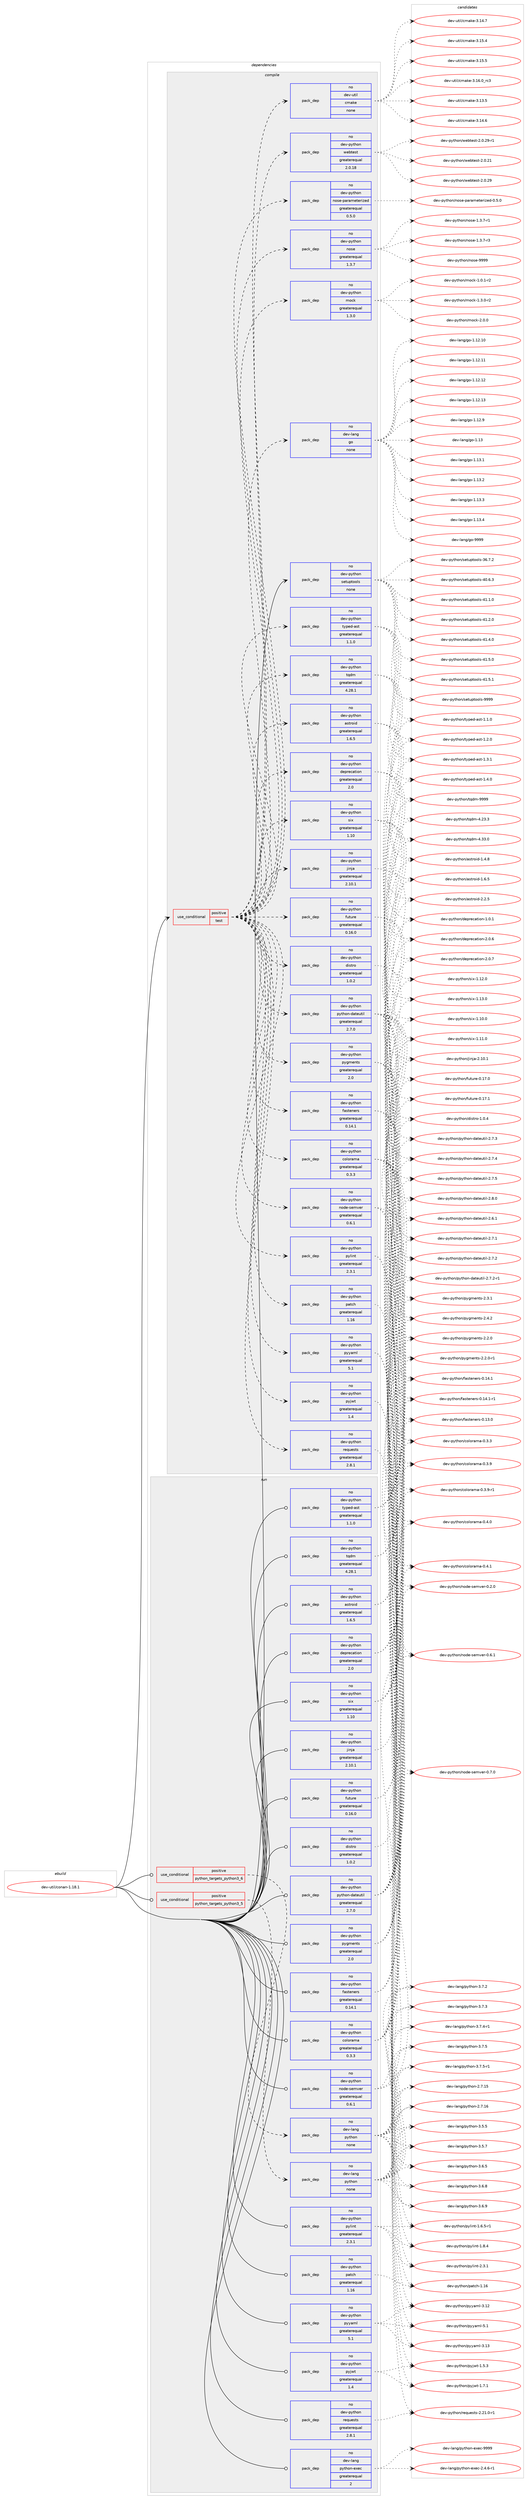 digraph prolog {

# *************
# Graph options
# *************

newrank=true;
concentrate=true;
compound=true;
graph [rankdir=LR,fontname=Helvetica,fontsize=10,ranksep=1.5];#, ranksep=2.5, nodesep=0.2];
edge  [arrowhead=vee];
node  [fontname=Helvetica,fontsize=10];

# **********
# The ebuild
# **********

subgraph cluster_leftcol {
color=gray;
label=<<i>ebuild</i>>;
id [label="dev-util/conan-1.18.1", color=red, width=4, href="../dev-util/conan-1.18.1.svg"];
}

# ****************
# The dependencies
# ****************

subgraph cluster_midcol {
color=gray;
label=<<i>dependencies</i>>;
subgraph cluster_compile {
fillcolor="#eeeeee";
style=filled;
label=<<i>compile</i>>;
subgraph cond182140 {
dependency727092 [label=<<TABLE BORDER="0" CELLBORDER="1" CELLSPACING="0" CELLPADDING="4"><TR><TD ROWSPAN="3" CELLPADDING="10">use_conditional</TD></TR><TR><TD>positive</TD></TR><TR><TD>test</TD></TR></TABLE>>, shape=none, color=red];
subgraph pack532831 {
dependency727093 [label=<<TABLE BORDER="0" CELLBORDER="1" CELLSPACING="0" CELLPADDING="4" WIDTH="220"><TR><TD ROWSPAN="6" CELLPADDING="30">pack_dep</TD></TR><TR><TD WIDTH="110">no</TD></TR><TR><TD>dev-python</TD></TR><TR><TD>pyjwt</TD></TR><TR><TD>greaterequal</TD></TR><TR><TD>1.4</TD></TR></TABLE>>, shape=none, color=blue];
}
dependency727092:e -> dependency727093:w [weight=20,style="dashed",arrowhead="vee"];
subgraph pack532832 {
dependency727094 [label=<<TABLE BORDER="0" CELLBORDER="1" CELLSPACING="0" CELLPADDING="4" WIDTH="220"><TR><TD ROWSPAN="6" CELLPADDING="30">pack_dep</TD></TR><TR><TD WIDTH="110">no</TD></TR><TR><TD>dev-python</TD></TR><TR><TD>requests</TD></TR><TR><TD>greaterequal</TD></TR><TR><TD>2.8.1</TD></TR></TABLE>>, shape=none, color=blue];
}
dependency727092:e -> dependency727094:w [weight=20,style="dashed",arrowhead="vee"];
subgraph pack532833 {
dependency727095 [label=<<TABLE BORDER="0" CELLBORDER="1" CELLSPACING="0" CELLPADDING="4" WIDTH="220"><TR><TD ROWSPAN="6" CELLPADDING="30">pack_dep</TD></TR><TR><TD WIDTH="110">no</TD></TR><TR><TD>dev-python</TD></TR><TR><TD>colorama</TD></TR><TR><TD>greaterequal</TD></TR><TR><TD>0.3.3</TD></TR></TABLE>>, shape=none, color=blue];
}
dependency727092:e -> dependency727095:w [weight=20,style="dashed",arrowhead="vee"];
subgraph pack532834 {
dependency727096 [label=<<TABLE BORDER="0" CELLBORDER="1" CELLSPACING="0" CELLPADDING="4" WIDTH="220"><TR><TD ROWSPAN="6" CELLPADDING="30">pack_dep</TD></TR><TR><TD WIDTH="110">no</TD></TR><TR><TD>dev-python</TD></TR><TR><TD>pyyaml</TD></TR><TR><TD>greaterequal</TD></TR><TR><TD>5.1</TD></TR></TABLE>>, shape=none, color=blue];
}
dependency727092:e -> dependency727096:w [weight=20,style="dashed",arrowhead="vee"];
subgraph pack532835 {
dependency727097 [label=<<TABLE BORDER="0" CELLBORDER="1" CELLSPACING="0" CELLPADDING="4" WIDTH="220"><TR><TD ROWSPAN="6" CELLPADDING="30">pack_dep</TD></TR><TR><TD WIDTH="110">no</TD></TR><TR><TD>dev-python</TD></TR><TR><TD>patch</TD></TR><TR><TD>greaterequal</TD></TR><TR><TD>1.16</TD></TR></TABLE>>, shape=none, color=blue];
}
dependency727092:e -> dependency727097:w [weight=20,style="dashed",arrowhead="vee"];
subgraph pack532836 {
dependency727098 [label=<<TABLE BORDER="0" CELLBORDER="1" CELLSPACING="0" CELLPADDING="4" WIDTH="220"><TR><TD ROWSPAN="6" CELLPADDING="30">pack_dep</TD></TR><TR><TD WIDTH="110">no</TD></TR><TR><TD>dev-python</TD></TR><TR><TD>fasteners</TD></TR><TR><TD>greaterequal</TD></TR><TR><TD>0.14.1</TD></TR></TABLE>>, shape=none, color=blue];
}
dependency727092:e -> dependency727098:w [weight=20,style="dashed",arrowhead="vee"];
subgraph pack532837 {
dependency727099 [label=<<TABLE BORDER="0" CELLBORDER="1" CELLSPACING="0" CELLPADDING="4" WIDTH="220"><TR><TD ROWSPAN="6" CELLPADDING="30">pack_dep</TD></TR><TR><TD WIDTH="110">no</TD></TR><TR><TD>dev-python</TD></TR><TR><TD>six</TD></TR><TR><TD>greaterequal</TD></TR><TR><TD>1.10</TD></TR></TABLE>>, shape=none, color=blue];
}
dependency727092:e -> dependency727099:w [weight=20,style="dashed",arrowhead="vee"];
subgraph pack532838 {
dependency727100 [label=<<TABLE BORDER="0" CELLBORDER="1" CELLSPACING="0" CELLPADDING="4" WIDTH="220"><TR><TD ROWSPAN="6" CELLPADDING="30">pack_dep</TD></TR><TR><TD WIDTH="110">no</TD></TR><TR><TD>dev-python</TD></TR><TR><TD>node-semver</TD></TR><TR><TD>greaterequal</TD></TR><TR><TD>0.6.1</TD></TR></TABLE>>, shape=none, color=blue];
}
dependency727092:e -> dependency727100:w [weight=20,style="dashed",arrowhead="vee"];
subgraph pack532839 {
dependency727101 [label=<<TABLE BORDER="0" CELLBORDER="1" CELLSPACING="0" CELLPADDING="4" WIDTH="220"><TR><TD ROWSPAN="6" CELLPADDING="30">pack_dep</TD></TR><TR><TD WIDTH="110">no</TD></TR><TR><TD>dev-python</TD></TR><TR><TD>distro</TD></TR><TR><TD>greaterequal</TD></TR><TR><TD>1.0.2</TD></TR></TABLE>>, shape=none, color=blue];
}
dependency727092:e -> dependency727101:w [weight=20,style="dashed",arrowhead="vee"];
subgraph pack532840 {
dependency727102 [label=<<TABLE BORDER="0" CELLBORDER="1" CELLSPACING="0" CELLPADDING="4" WIDTH="220"><TR><TD ROWSPAN="6" CELLPADDING="30">pack_dep</TD></TR><TR><TD WIDTH="110">no</TD></TR><TR><TD>dev-python</TD></TR><TR><TD>pylint</TD></TR><TR><TD>greaterequal</TD></TR><TR><TD>2.3.1</TD></TR></TABLE>>, shape=none, color=blue];
}
dependency727092:e -> dependency727102:w [weight=20,style="dashed",arrowhead="vee"];
subgraph pack532841 {
dependency727103 [label=<<TABLE BORDER="0" CELLBORDER="1" CELLSPACING="0" CELLPADDING="4" WIDTH="220"><TR><TD ROWSPAN="6" CELLPADDING="30">pack_dep</TD></TR><TR><TD WIDTH="110">no</TD></TR><TR><TD>dev-python</TD></TR><TR><TD>future</TD></TR><TR><TD>greaterequal</TD></TR><TR><TD>0.16.0</TD></TR></TABLE>>, shape=none, color=blue];
}
dependency727092:e -> dependency727103:w [weight=20,style="dashed",arrowhead="vee"];
subgraph pack532842 {
dependency727104 [label=<<TABLE BORDER="0" CELLBORDER="1" CELLSPACING="0" CELLPADDING="4" WIDTH="220"><TR><TD ROWSPAN="6" CELLPADDING="30">pack_dep</TD></TR><TR><TD WIDTH="110">no</TD></TR><TR><TD>dev-python</TD></TR><TR><TD>pygments</TD></TR><TR><TD>greaterequal</TD></TR><TR><TD>2.0</TD></TR></TABLE>>, shape=none, color=blue];
}
dependency727092:e -> dependency727104:w [weight=20,style="dashed",arrowhead="vee"];
subgraph pack532843 {
dependency727105 [label=<<TABLE BORDER="0" CELLBORDER="1" CELLSPACING="0" CELLPADDING="4" WIDTH="220"><TR><TD ROWSPAN="6" CELLPADDING="30">pack_dep</TD></TR><TR><TD WIDTH="110">no</TD></TR><TR><TD>dev-python</TD></TR><TR><TD>astroid</TD></TR><TR><TD>greaterequal</TD></TR><TR><TD>1.6.5</TD></TR></TABLE>>, shape=none, color=blue];
}
dependency727092:e -> dependency727105:w [weight=20,style="dashed",arrowhead="vee"];
subgraph pack532844 {
dependency727106 [label=<<TABLE BORDER="0" CELLBORDER="1" CELLSPACING="0" CELLPADDING="4" WIDTH="220"><TR><TD ROWSPAN="6" CELLPADDING="30">pack_dep</TD></TR><TR><TD WIDTH="110">no</TD></TR><TR><TD>dev-python</TD></TR><TR><TD>deprecation</TD></TR><TR><TD>greaterequal</TD></TR><TR><TD>2.0</TD></TR></TABLE>>, shape=none, color=blue];
}
dependency727092:e -> dependency727106:w [weight=20,style="dashed",arrowhead="vee"];
subgraph pack532845 {
dependency727107 [label=<<TABLE BORDER="0" CELLBORDER="1" CELLSPACING="0" CELLPADDING="4" WIDTH="220"><TR><TD ROWSPAN="6" CELLPADDING="30">pack_dep</TD></TR><TR><TD WIDTH="110">no</TD></TR><TR><TD>dev-python</TD></TR><TR><TD>tqdm</TD></TR><TR><TD>greaterequal</TD></TR><TR><TD>4.28.1</TD></TR></TABLE>>, shape=none, color=blue];
}
dependency727092:e -> dependency727107:w [weight=20,style="dashed",arrowhead="vee"];
subgraph pack532846 {
dependency727108 [label=<<TABLE BORDER="0" CELLBORDER="1" CELLSPACING="0" CELLPADDING="4" WIDTH="220"><TR><TD ROWSPAN="6" CELLPADDING="30">pack_dep</TD></TR><TR><TD WIDTH="110">no</TD></TR><TR><TD>dev-python</TD></TR><TR><TD>jinja</TD></TR><TR><TD>greaterequal</TD></TR><TR><TD>2.10.1</TD></TR></TABLE>>, shape=none, color=blue];
}
dependency727092:e -> dependency727108:w [weight=20,style="dashed",arrowhead="vee"];
subgraph pack532847 {
dependency727109 [label=<<TABLE BORDER="0" CELLBORDER="1" CELLSPACING="0" CELLPADDING="4" WIDTH="220"><TR><TD ROWSPAN="6" CELLPADDING="30">pack_dep</TD></TR><TR><TD WIDTH="110">no</TD></TR><TR><TD>dev-python</TD></TR><TR><TD>python-dateutil</TD></TR><TR><TD>greaterequal</TD></TR><TR><TD>2.7.0</TD></TR></TABLE>>, shape=none, color=blue];
}
dependency727092:e -> dependency727109:w [weight=20,style="dashed",arrowhead="vee"];
subgraph pack532848 {
dependency727110 [label=<<TABLE BORDER="0" CELLBORDER="1" CELLSPACING="0" CELLPADDING="4" WIDTH="220"><TR><TD ROWSPAN="6" CELLPADDING="30">pack_dep</TD></TR><TR><TD WIDTH="110">no</TD></TR><TR><TD>dev-python</TD></TR><TR><TD>typed-ast</TD></TR><TR><TD>greaterequal</TD></TR><TR><TD>1.1.0</TD></TR></TABLE>>, shape=none, color=blue];
}
dependency727092:e -> dependency727110:w [weight=20,style="dashed",arrowhead="vee"];
subgraph pack532849 {
dependency727111 [label=<<TABLE BORDER="0" CELLBORDER="1" CELLSPACING="0" CELLPADDING="4" WIDTH="220"><TR><TD ROWSPAN="6" CELLPADDING="30">pack_dep</TD></TR><TR><TD WIDTH="110">no</TD></TR><TR><TD>dev-lang</TD></TR><TR><TD>go</TD></TR><TR><TD>none</TD></TR><TR><TD></TD></TR></TABLE>>, shape=none, color=blue];
}
dependency727092:e -> dependency727111:w [weight=20,style="dashed",arrowhead="vee"];
subgraph pack532850 {
dependency727112 [label=<<TABLE BORDER="0" CELLBORDER="1" CELLSPACING="0" CELLPADDING="4" WIDTH="220"><TR><TD ROWSPAN="6" CELLPADDING="30">pack_dep</TD></TR><TR><TD WIDTH="110">no</TD></TR><TR><TD>dev-python</TD></TR><TR><TD>mock</TD></TR><TR><TD>greaterequal</TD></TR><TR><TD>1.3.0</TD></TR></TABLE>>, shape=none, color=blue];
}
dependency727092:e -> dependency727112:w [weight=20,style="dashed",arrowhead="vee"];
subgraph pack532851 {
dependency727113 [label=<<TABLE BORDER="0" CELLBORDER="1" CELLSPACING="0" CELLPADDING="4" WIDTH="220"><TR><TD ROWSPAN="6" CELLPADDING="30">pack_dep</TD></TR><TR><TD WIDTH="110">no</TD></TR><TR><TD>dev-python</TD></TR><TR><TD>nose</TD></TR><TR><TD>greaterequal</TD></TR><TR><TD>1.3.7</TD></TR></TABLE>>, shape=none, color=blue];
}
dependency727092:e -> dependency727113:w [weight=20,style="dashed",arrowhead="vee"];
subgraph pack532852 {
dependency727114 [label=<<TABLE BORDER="0" CELLBORDER="1" CELLSPACING="0" CELLPADDING="4" WIDTH="220"><TR><TD ROWSPAN="6" CELLPADDING="30">pack_dep</TD></TR><TR><TD WIDTH="110">no</TD></TR><TR><TD>dev-python</TD></TR><TR><TD>nose-parameterized</TD></TR><TR><TD>greaterequal</TD></TR><TR><TD>0.5.0</TD></TR></TABLE>>, shape=none, color=blue];
}
dependency727092:e -> dependency727114:w [weight=20,style="dashed",arrowhead="vee"];
subgraph pack532853 {
dependency727115 [label=<<TABLE BORDER="0" CELLBORDER="1" CELLSPACING="0" CELLPADDING="4" WIDTH="220"><TR><TD ROWSPAN="6" CELLPADDING="30">pack_dep</TD></TR><TR><TD WIDTH="110">no</TD></TR><TR><TD>dev-python</TD></TR><TR><TD>webtest</TD></TR><TR><TD>greaterequal</TD></TR><TR><TD>2.0.18</TD></TR></TABLE>>, shape=none, color=blue];
}
dependency727092:e -> dependency727115:w [weight=20,style="dashed",arrowhead="vee"];
subgraph pack532854 {
dependency727116 [label=<<TABLE BORDER="0" CELLBORDER="1" CELLSPACING="0" CELLPADDING="4" WIDTH="220"><TR><TD ROWSPAN="6" CELLPADDING="30">pack_dep</TD></TR><TR><TD WIDTH="110">no</TD></TR><TR><TD>dev-util</TD></TR><TR><TD>cmake</TD></TR><TR><TD>none</TD></TR><TR><TD></TD></TR></TABLE>>, shape=none, color=blue];
}
dependency727092:e -> dependency727116:w [weight=20,style="dashed",arrowhead="vee"];
}
id:e -> dependency727092:w [weight=20,style="solid",arrowhead="vee"];
subgraph pack532855 {
dependency727117 [label=<<TABLE BORDER="0" CELLBORDER="1" CELLSPACING="0" CELLPADDING="4" WIDTH="220"><TR><TD ROWSPAN="6" CELLPADDING="30">pack_dep</TD></TR><TR><TD WIDTH="110">no</TD></TR><TR><TD>dev-python</TD></TR><TR><TD>setuptools</TD></TR><TR><TD>none</TD></TR><TR><TD></TD></TR></TABLE>>, shape=none, color=blue];
}
id:e -> dependency727117:w [weight=20,style="solid",arrowhead="vee"];
}
subgraph cluster_compileandrun {
fillcolor="#eeeeee";
style=filled;
label=<<i>compile and run</i>>;
}
subgraph cluster_run {
fillcolor="#eeeeee";
style=filled;
label=<<i>run</i>>;
subgraph cond182141 {
dependency727118 [label=<<TABLE BORDER="0" CELLBORDER="1" CELLSPACING="0" CELLPADDING="4"><TR><TD ROWSPAN="3" CELLPADDING="10">use_conditional</TD></TR><TR><TD>positive</TD></TR><TR><TD>python_targets_python3_5</TD></TR></TABLE>>, shape=none, color=red];
subgraph pack532856 {
dependency727119 [label=<<TABLE BORDER="0" CELLBORDER="1" CELLSPACING="0" CELLPADDING="4" WIDTH="220"><TR><TD ROWSPAN="6" CELLPADDING="30">pack_dep</TD></TR><TR><TD WIDTH="110">no</TD></TR><TR><TD>dev-lang</TD></TR><TR><TD>python</TD></TR><TR><TD>none</TD></TR><TR><TD></TD></TR></TABLE>>, shape=none, color=blue];
}
dependency727118:e -> dependency727119:w [weight=20,style="dashed",arrowhead="vee"];
}
id:e -> dependency727118:w [weight=20,style="solid",arrowhead="odot"];
subgraph cond182142 {
dependency727120 [label=<<TABLE BORDER="0" CELLBORDER="1" CELLSPACING="0" CELLPADDING="4"><TR><TD ROWSPAN="3" CELLPADDING="10">use_conditional</TD></TR><TR><TD>positive</TD></TR><TR><TD>python_targets_python3_6</TD></TR></TABLE>>, shape=none, color=red];
subgraph pack532857 {
dependency727121 [label=<<TABLE BORDER="0" CELLBORDER="1" CELLSPACING="0" CELLPADDING="4" WIDTH="220"><TR><TD ROWSPAN="6" CELLPADDING="30">pack_dep</TD></TR><TR><TD WIDTH="110">no</TD></TR><TR><TD>dev-lang</TD></TR><TR><TD>python</TD></TR><TR><TD>none</TD></TR><TR><TD></TD></TR></TABLE>>, shape=none, color=blue];
}
dependency727120:e -> dependency727121:w [weight=20,style="dashed",arrowhead="vee"];
}
id:e -> dependency727120:w [weight=20,style="solid",arrowhead="odot"];
subgraph pack532858 {
dependency727122 [label=<<TABLE BORDER="0" CELLBORDER="1" CELLSPACING="0" CELLPADDING="4" WIDTH="220"><TR><TD ROWSPAN="6" CELLPADDING="30">pack_dep</TD></TR><TR><TD WIDTH="110">no</TD></TR><TR><TD>dev-lang</TD></TR><TR><TD>python-exec</TD></TR><TR><TD>greaterequal</TD></TR><TR><TD>2</TD></TR></TABLE>>, shape=none, color=blue];
}
id:e -> dependency727122:w [weight=20,style="solid",arrowhead="odot"];
subgraph pack532859 {
dependency727123 [label=<<TABLE BORDER="0" CELLBORDER="1" CELLSPACING="0" CELLPADDING="4" WIDTH="220"><TR><TD ROWSPAN="6" CELLPADDING="30">pack_dep</TD></TR><TR><TD WIDTH="110">no</TD></TR><TR><TD>dev-python</TD></TR><TR><TD>astroid</TD></TR><TR><TD>greaterequal</TD></TR><TR><TD>1.6.5</TD></TR></TABLE>>, shape=none, color=blue];
}
id:e -> dependency727123:w [weight=20,style="solid",arrowhead="odot"];
subgraph pack532860 {
dependency727124 [label=<<TABLE BORDER="0" CELLBORDER="1" CELLSPACING="0" CELLPADDING="4" WIDTH="220"><TR><TD ROWSPAN="6" CELLPADDING="30">pack_dep</TD></TR><TR><TD WIDTH="110">no</TD></TR><TR><TD>dev-python</TD></TR><TR><TD>colorama</TD></TR><TR><TD>greaterequal</TD></TR><TR><TD>0.3.3</TD></TR></TABLE>>, shape=none, color=blue];
}
id:e -> dependency727124:w [weight=20,style="solid",arrowhead="odot"];
subgraph pack532861 {
dependency727125 [label=<<TABLE BORDER="0" CELLBORDER="1" CELLSPACING="0" CELLPADDING="4" WIDTH="220"><TR><TD ROWSPAN="6" CELLPADDING="30">pack_dep</TD></TR><TR><TD WIDTH="110">no</TD></TR><TR><TD>dev-python</TD></TR><TR><TD>deprecation</TD></TR><TR><TD>greaterequal</TD></TR><TR><TD>2.0</TD></TR></TABLE>>, shape=none, color=blue];
}
id:e -> dependency727125:w [weight=20,style="solid",arrowhead="odot"];
subgraph pack532862 {
dependency727126 [label=<<TABLE BORDER="0" CELLBORDER="1" CELLSPACING="0" CELLPADDING="4" WIDTH="220"><TR><TD ROWSPAN="6" CELLPADDING="30">pack_dep</TD></TR><TR><TD WIDTH="110">no</TD></TR><TR><TD>dev-python</TD></TR><TR><TD>distro</TD></TR><TR><TD>greaterequal</TD></TR><TR><TD>1.0.2</TD></TR></TABLE>>, shape=none, color=blue];
}
id:e -> dependency727126:w [weight=20,style="solid",arrowhead="odot"];
subgraph pack532863 {
dependency727127 [label=<<TABLE BORDER="0" CELLBORDER="1" CELLSPACING="0" CELLPADDING="4" WIDTH="220"><TR><TD ROWSPAN="6" CELLPADDING="30">pack_dep</TD></TR><TR><TD WIDTH="110">no</TD></TR><TR><TD>dev-python</TD></TR><TR><TD>fasteners</TD></TR><TR><TD>greaterequal</TD></TR><TR><TD>0.14.1</TD></TR></TABLE>>, shape=none, color=blue];
}
id:e -> dependency727127:w [weight=20,style="solid",arrowhead="odot"];
subgraph pack532864 {
dependency727128 [label=<<TABLE BORDER="0" CELLBORDER="1" CELLSPACING="0" CELLPADDING="4" WIDTH="220"><TR><TD ROWSPAN="6" CELLPADDING="30">pack_dep</TD></TR><TR><TD WIDTH="110">no</TD></TR><TR><TD>dev-python</TD></TR><TR><TD>future</TD></TR><TR><TD>greaterequal</TD></TR><TR><TD>0.16.0</TD></TR></TABLE>>, shape=none, color=blue];
}
id:e -> dependency727128:w [weight=20,style="solid",arrowhead="odot"];
subgraph pack532865 {
dependency727129 [label=<<TABLE BORDER="0" CELLBORDER="1" CELLSPACING="0" CELLPADDING="4" WIDTH="220"><TR><TD ROWSPAN="6" CELLPADDING="30">pack_dep</TD></TR><TR><TD WIDTH="110">no</TD></TR><TR><TD>dev-python</TD></TR><TR><TD>jinja</TD></TR><TR><TD>greaterequal</TD></TR><TR><TD>2.10.1</TD></TR></TABLE>>, shape=none, color=blue];
}
id:e -> dependency727129:w [weight=20,style="solid",arrowhead="odot"];
subgraph pack532866 {
dependency727130 [label=<<TABLE BORDER="0" CELLBORDER="1" CELLSPACING="0" CELLPADDING="4" WIDTH="220"><TR><TD ROWSPAN="6" CELLPADDING="30">pack_dep</TD></TR><TR><TD WIDTH="110">no</TD></TR><TR><TD>dev-python</TD></TR><TR><TD>node-semver</TD></TR><TR><TD>greaterequal</TD></TR><TR><TD>0.6.1</TD></TR></TABLE>>, shape=none, color=blue];
}
id:e -> dependency727130:w [weight=20,style="solid",arrowhead="odot"];
subgraph pack532867 {
dependency727131 [label=<<TABLE BORDER="0" CELLBORDER="1" CELLSPACING="0" CELLPADDING="4" WIDTH="220"><TR><TD ROWSPAN="6" CELLPADDING="30">pack_dep</TD></TR><TR><TD WIDTH="110">no</TD></TR><TR><TD>dev-python</TD></TR><TR><TD>patch</TD></TR><TR><TD>greaterequal</TD></TR><TR><TD>1.16</TD></TR></TABLE>>, shape=none, color=blue];
}
id:e -> dependency727131:w [weight=20,style="solid",arrowhead="odot"];
subgraph pack532868 {
dependency727132 [label=<<TABLE BORDER="0" CELLBORDER="1" CELLSPACING="0" CELLPADDING="4" WIDTH="220"><TR><TD ROWSPAN="6" CELLPADDING="30">pack_dep</TD></TR><TR><TD WIDTH="110">no</TD></TR><TR><TD>dev-python</TD></TR><TR><TD>pygments</TD></TR><TR><TD>greaterequal</TD></TR><TR><TD>2.0</TD></TR></TABLE>>, shape=none, color=blue];
}
id:e -> dependency727132:w [weight=20,style="solid",arrowhead="odot"];
subgraph pack532869 {
dependency727133 [label=<<TABLE BORDER="0" CELLBORDER="1" CELLSPACING="0" CELLPADDING="4" WIDTH="220"><TR><TD ROWSPAN="6" CELLPADDING="30">pack_dep</TD></TR><TR><TD WIDTH="110">no</TD></TR><TR><TD>dev-python</TD></TR><TR><TD>pyjwt</TD></TR><TR><TD>greaterequal</TD></TR><TR><TD>1.4</TD></TR></TABLE>>, shape=none, color=blue];
}
id:e -> dependency727133:w [weight=20,style="solid",arrowhead="odot"];
subgraph pack532870 {
dependency727134 [label=<<TABLE BORDER="0" CELLBORDER="1" CELLSPACING="0" CELLPADDING="4" WIDTH="220"><TR><TD ROWSPAN="6" CELLPADDING="30">pack_dep</TD></TR><TR><TD WIDTH="110">no</TD></TR><TR><TD>dev-python</TD></TR><TR><TD>pylint</TD></TR><TR><TD>greaterequal</TD></TR><TR><TD>2.3.1</TD></TR></TABLE>>, shape=none, color=blue];
}
id:e -> dependency727134:w [weight=20,style="solid",arrowhead="odot"];
subgraph pack532871 {
dependency727135 [label=<<TABLE BORDER="0" CELLBORDER="1" CELLSPACING="0" CELLPADDING="4" WIDTH="220"><TR><TD ROWSPAN="6" CELLPADDING="30">pack_dep</TD></TR><TR><TD WIDTH="110">no</TD></TR><TR><TD>dev-python</TD></TR><TR><TD>python-dateutil</TD></TR><TR><TD>greaterequal</TD></TR><TR><TD>2.7.0</TD></TR></TABLE>>, shape=none, color=blue];
}
id:e -> dependency727135:w [weight=20,style="solid",arrowhead="odot"];
subgraph pack532872 {
dependency727136 [label=<<TABLE BORDER="0" CELLBORDER="1" CELLSPACING="0" CELLPADDING="4" WIDTH="220"><TR><TD ROWSPAN="6" CELLPADDING="30">pack_dep</TD></TR><TR><TD WIDTH="110">no</TD></TR><TR><TD>dev-python</TD></TR><TR><TD>pyyaml</TD></TR><TR><TD>greaterequal</TD></TR><TR><TD>5.1</TD></TR></TABLE>>, shape=none, color=blue];
}
id:e -> dependency727136:w [weight=20,style="solid",arrowhead="odot"];
subgraph pack532873 {
dependency727137 [label=<<TABLE BORDER="0" CELLBORDER="1" CELLSPACING="0" CELLPADDING="4" WIDTH="220"><TR><TD ROWSPAN="6" CELLPADDING="30">pack_dep</TD></TR><TR><TD WIDTH="110">no</TD></TR><TR><TD>dev-python</TD></TR><TR><TD>requests</TD></TR><TR><TD>greaterequal</TD></TR><TR><TD>2.8.1</TD></TR></TABLE>>, shape=none, color=blue];
}
id:e -> dependency727137:w [weight=20,style="solid",arrowhead="odot"];
subgraph pack532874 {
dependency727138 [label=<<TABLE BORDER="0" CELLBORDER="1" CELLSPACING="0" CELLPADDING="4" WIDTH="220"><TR><TD ROWSPAN="6" CELLPADDING="30">pack_dep</TD></TR><TR><TD WIDTH="110">no</TD></TR><TR><TD>dev-python</TD></TR><TR><TD>six</TD></TR><TR><TD>greaterequal</TD></TR><TR><TD>1.10</TD></TR></TABLE>>, shape=none, color=blue];
}
id:e -> dependency727138:w [weight=20,style="solid",arrowhead="odot"];
subgraph pack532875 {
dependency727139 [label=<<TABLE BORDER="0" CELLBORDER="1" CELLSPACING="0" CELLPADDING="4" WIDTH="220"><TR><TD ROWSPAN="6" CELLPADDING="30">pack_dep</TD></TR><TR><TD WIDTH="110">no</TD></TR><TR><TD>dev-python</TD></TR><TR><TD>tqdm</TD></TR><TR><TD>greaterequal</TD></TR><TR><TD>4.28.1</TD></TR></TABLE>>, shape=none, color=blue];
}
id:e -> dependency727139:w [weight=20,style="solid",arrowhead="odot"];
subgraph pack532876 {
dependency727140 [label=<<TABLE BORDER="0" CELLBORDER="1" CELLSPACING="0" CELLPADDING="4" WIDTH="220"><TR><TD ROWSPAN="6" CELLPADDING="30">pack_dep</TD></TR><TR><TD WIDTH="110">no</TD></TR><TR><TD>dev-python</TD></TR><TR><TD>typed-ast</TD></TR><TR><TD>greaterequal</TD></TR><TR><TD>1.1.0</TD></TR></TABLE>>, shape=none, color=blue];
}
id:e -> dependency727140:w [weight=20,style="solid",arrowhead="odot"];
}
}

# **************
# The candidates
# **************

subgraph cluster_choices {
rank=same;
color=gray;
label=<<i>candidates</i>>;

subgraph choice532831 {
color=black;
nodesep=1;
choice1001011184511212111610411111047112121106119116454946534651 [label="dev-python/pyjwt-1.5.3", color=red, width=4,href="../dev-python/pyjwt-1.5.3.svg"];
choice1001011184511212111610411111047112121106119116454946554649 [label="dev-python/pyjwt-1.7.1", color=red, width=4,href="../dev-python/pyjwt-1.7.1.svg"];
dependency727093:e -> choice1001011184511212111610411111047112121106119116454946534651:w [style=dotted,weight="100"];
dependency727093:e -> choice1001011184511212111610411111047112121106119116454946554649:w [style=dotted,weight="100"];
}
subgraph choice532832 {
color=black;
nodesep=1;
choice1001011184511212111610411111047114101113117101115116115455046504946484511449 [label="dev-python/requests-2.21.0-r1", color=red, width=4,href="../dev-python/requests-2.21.0-r1.svg"];
dependency727094:e -> choice1001011184511212111610411111047114101113117101115116115455046504946484511449:w [style=dotted,weight="100"];
}
subgraph choice532833 {
color=black;
nodesep=1;
choice1001011184511212111610411111047991111081111149710997454846514651 [label="dev-python/colorama-0.3.3", color=red, width=4,href="../dev-python/colorama-0.3.3.svg"];
choice1001011184511212111610411111047991111081111149710997454846514657 [label="dev-python/colorama-0.3.9", color=red, width=4,href="../dev-python/colorama-0.3.9.svg"];
choice10010111845112121116104111110479911110811111497109974548465146574511449 [label="dev-python/colorama-0.3.9-r1", color=red, width=4,href="../dev-python/colorama-0.3.9-r1.svg"];
choice1001011184511212111610411111047991111081111149710997454846524648 [label="dev-python/colorama-0.4.0", color=red, width=4,href="../dev-python/colorama-0.4.0.svg"];
choice1001011184511212111610411111047991111081111149710997454846524649 [label="dev-python/colorama-0.4.1", color=red, width=4,href="../dev-python/colorama-0.4.1.svg"];
dependency727095:e -> choice1001011184511212111610411111047991111081111149710997454846514651:w [style=dotted,weight="100"];
dependency727095:e -> choice1001011184511212111610411111047991111081111149710997454846514657:w [style=dotted,weight="100"];
dependency727095:e -> choice10010111845112121116104111110479911110811111497109974548465146574511449:w [style=dotted,weight="100"];
dependency727095:e -> choice1001011184511212111610411111047991111081111149710997454846524648:w [style=dotted,weight="100"];
dependency727095:e -> choice1001011184511212111610411111047991111081111149710997454846524649:w [style=dotted,weight="100"];
}
subgraph choice532834 {
color=black;
nodesep=1;
choice1001011184511212111610411111047112121121971091084551464950 [label="dev-python/pyyaml-3.12", color=red, width=4,href="../dev-python/pyyaml-3.12.svg"];
choice1001011184511212111610411111047112121121971091084551464951 [label="dev-python/pyyaml-3.13", color=red, width=4,href="../dev-python/pyyaml-3.13.svg"];
choice10010111845112121116104111110471121211219710910845534649 [label="dev-python/pyyaml-5.1", color=red, width=4,href="../dev-python/pyyaml-5.1.svg"];
dependency727096:e -> choice1001011184511212111610411111047112121121971091084551464950:w [style=dotted,weight="100"];
dependency727096:e -> choice1001011184511212111610411111047112121121971091084551464951:w [style=dotted,weight="100"];
dependency727096:e -> choice10010111845112121116104111110471121211219710910845534649:w [style=dotted,weight="100"];
}
subgraph choice532835 {
color=black;
nodesep=1;
choice100101118451121211161041111104711297116991044549464954 [label="dev-python/patch-1.16", color=red, width=4,href="../dev-python/patch-1.16.svg"];
dependency727097:e -> choice100101118451121211161041111104711297116991044549464954:w [style=dotted,weight="100"];
}
subgraph choice532836 {
color=black;
nodesep=1;
choice10010111845112121116104111110471029711511610111010111411545484649514648 [label="dev-python/fasteners-0.13.0", color=red, width=4,href="../dev-python/fasteners-0.13.0.svg"];
choice10010111845112121116104111110471029711511610111010111411545484649524649 [label="dev-python/fasteners-0.14.1", color=red, width=4,href="../dev-python/fasteners-0.14.1.svg"];
choice100101118451121211161041111104710297115116101110101114115454846495246494511449 [label="dev-python/fasteners-0.14.1-r1", color=red, width=4,href="../dev-python/fasteners-0.14.1-r1.svg"];
dependency727098:e -> choice10010111845112121116104111110471029711511610111010111411545484649514648:w [style=dotted,weight="100"];
dependency727098:e -> choice10010111845112121116104111110471029711511610111010111411545484649524649:w [style=dotted,weight="100"];
dependency727098:e -> choice100101118451121211161041111104710297115116101110101114115454846495246494511449:w [style=dotted,weight="100"];
}
subgraph choice532837 {
color=black;
nodesep=1;
choice100101118451121211161041111104711510512045494649484648 [label="dev-python/six-1.10.0", color=red, width=4,href="../dev-python/six-1.10.0.svg"];
choice100101118451121211161041111104711510512045494649494648 [label="dev-python/six-1.11.0", color=red, width=4,href="../dev-python/six-1.11.0.svg"];
choice100101118451121211161041111104711510512045494649504648 [label="dev-python/six-1.12.0", color=red, width=4,href="../dev-python/six-1.12.0.svg"];
choice100101118451121211161041111104711510512045494649514648 [label="dev-python/six-1.13.0", color=red, width=4,href="../dev-python/six-1.13.0.svg"];
dependency727099:e -> choice100101118451121211161041111104711510512045494649484648:w [style=dotted,weight="100"];
dependency727099:e -> choice100101118451121211161041111104711510512045494649494648:w [style=dotted,weight="100"];
dependency727099:e -> choice100101118451121211161041111104711510512045494649504648:w [style=dotted,weight="100"];
dependency727099:e -> choice100101118451121211161041111104711510512045494649514648:w [style=dotted,weight="100"];
}
subgraph choice532838 {
color=black;
nodesep=1;
choice100101118451121211161041111104711011110010145115101109118101114454846504648 [label="dev-python/node-semver-0.2.0", color=red, width=4,href="../dev-python/node-semver-0.2.0.svg"];
choice100101118451121211161041111104711011110010145115101109118101114454846544649 [label="dev-python/node-semver-0.6.1", color=red, width=4,href="../dev-python/node-semver-0.6.1.svg"];
choice100101118451121211161041111104711011110010145115101109118101114454846554648 [label="dev-python/node-semver-0.7.0", color=red, width=4,href="../dev-python/node-semver-0.7.0.svg"];
dependency727100:e -> choice100101118451121211161041111104711011110010145115101109118101114454846504648:w [style=dotted,weight="100"];
dependency727100:e -> choice100101118451121211161041111104711011110010145115101109118101114454846544649:w [style=dotted,weight="100"];
dependency727100:e -> choice100101118451121211161041111104711011110010145115101109118101114454846554648:w [style=dotted,weight="100"];
}
subgraph choice532839 {
color=black;
nodesep=1;
choice1001011184511212111610411111047100105115116114111454946484652 [label="dev-python/distro-1.0.4", color=red, width=4,href="../dev-python/distro-1.0.4.svg"];
dependency727101:e -> choice1001011184511212111610411111047100105115116114111454946484652:w [style=dotted,weight="100"];
}
subgraph choice532840 {
color=black;
nodesep=1;
choice10010111845112121116104111110471121211081051101164549465446534511449 [label="dev-python/pylint-1.6.5-r1", color=red, width=4,href="../dev-python/pylint-1.6.5-r1.svg"];
choice1001011184511212111610411111047112121108105110116454946564652 [label="dev-python/pylint-1.8.4", color=red, width=4,href="../dev-python/pylint-1.8.4.svg"];
choice1001011184511212111610411111047112121108105110116455046514649 [label="dev-python/pylint-2.3.1", color=red, width=4,href="../dev-python/pylint-2.3.1.svg"];
dependency727102:e -> choice10010111845112121116104111110471121211081051101164549465446534511449:w [style=dotted,weight="100"];
dependency727102:e -> choice1001011184511212111610411111047112121108105110116454946564652:w [style=dotted,weight="100"];
dependency727102:e -> choice1001011184511212111610411111047112121108105110116455046514649:w [style=dotted,weight="100"];
}
subgraph choice532841 {
color=black;
nodesep=1;
choice100101118451121211161041111104710211711611711410145484649554648 [label="dev-python/future-0.17.0", color=red, width=4,href="../dev-python/future-0.17.0.svg"];
choice100101118451121211161041111104710211711611711410145484649554649 [label="dev-python/future-0.17.1", color=red, width=4,href="../dev-python/future-0.17.1.svg"];
dependency727103:e -> choice100101118451121211161041111104710211711611711410145484649554648:w [style=dotted,weight="100"];
dependency727103:e -> choice100101118451121211161041111104710211711611711410145484649554649:w [style=dotted,weight="100"];
}
subgraph choice532842 {
color=black;
nodesep=1;
choice1001011184511212111610411111047112121103109101110116115455046504648 [label="dev-python/pygments-2.2.0", color=red, width=4,href="../dev-python/pygments-2.2.0.svg"];
choice10010111845112121116104111110471121211031091011101161154550465046484511449 [label="dev-python/pygments-2.2.0-r1", color=red, width=4,href="../dev-python/pygments-2.2.0-r1.svg"];
choice1001011184511212111610411111047112121103109101110116115455046514649 [label="dev-python/pygments-2.3.1", color=red, width=4,href="../dev-python/pygments-2.3.1.svg"];
choice1001011184511212111610411111047112121103109101110116115455046524650 [label="dev-python/pygments-2.4.2", color=red, width=4,href="../dev-python/pygments-2.4.2.svg"];
dependency727104:e -> choice1001011184511212111610411111047112121103109101110116115455046504648:w [style=dotted,weight="100"];
dependency727104:e -> choice10010111845112121116104111110471121211031091011101161154550465046484511449:w [style=dotted,weight="100"];
dependency727104:e -> choice1001011184511212111610411111047112121103109101110116115455046514649:w [style=dotted,weight="100"];
dependency727104:e -> choice1001011184511212111610411111047112121103109101110116115455046524650:w [style=dotted,weight="100"];
}
subgraph choice532843 {
color=black;
nodesep=1;
choice100101118451121211161041111104797115116114111105100454946524656 [label="dev-python/astroid-1.4.8", color=red, width=4,href="../dev-python/astroid-1.4.8.svg"];
choice100101118451121211161041111104797115116114111105100454946544653 [label="dev-python/astroid-1.6.5", color=red, width=4,href="../dev-python/astroid-1.6.5.svg"];
choice100101118451121211161041111104797115116114111105100455046504653 [label="dev-python/astroid-2.2.5", color=red, width=4,href="../dev-python/astroid-2.2.5.svg"];
dependency727105:e -> choice100101118451121211161041111104797115116114111105100454946524656:w [style=dotted,weight="100"];
dependency727105:e -> choice100101118451121211161041111104797115116114111105100454946544653:w [style=dotted,weight="100"];
dependency727105:e -> choice100101118451121211161041111104797115116114111105100455046504653:w [style=dotted,weight="100"];
}
subgraph choice532844 {
color=black;
nodesep=1;
choice10010111845112121116104111110471001011121141019997116105111110454946484649 [label="dev-python/deprecation-1.0.1", color=red, width=4,href="../dev-python/deprecation-1.0.1.svg"];
choice10010111845112121116104111110471001011121141019997116105111110455046484654 [label="dev-python/deprecation-2.0.6", color=red, width=4,href="../dev-python/deprecation-2.0.6.svg"];
choice10010111845112121116104111110471001011121141019997116105111110455046484655 [label="dev-python/deprecation-2.0.7", color=red, width=4,href="../dev-python/deprecation-2.0.7.svg"];
dependency727106:e -> choice10010111845112121116104111110471001011121141019997116105111110454946484649:w [style=dotted,weight="100"];
dependency727106:e -> choice10010111845112121116104111110471001011121141019997116105111110455046484654:w [style=dotted,weight="100"];
dependency727106:e -> choice10010111845112121116104111110471001011121141019997116105111110455046484655:w [style=dotted,weight="100"];
}
subgraph choice532845 {
color=black;
nodesep=1;
choice100101118451121211161041111104711611310010945524650514651 [label="dev-python/tqdm-4.23.3", color=red, width=4,href="../dev-python/tqdm-4.23.3.svg"];
choice100101118451121211161041111104711611310010945524651514648 [label="dev-python/tqdm-4.33.0", color=red, width=4,href="../dev-python/tqdm-4.33.0.svg"];
choice10010111845112121116104111110471161131001094557575757 [label="dev-python/tqdm-9999", color=red, width=4,href="../dev-python/tqdm-9999.svg"];
dependency727107:e -> choice100101118451121211161041111104711611310010945524650514651:w [style=dotted,weight="100"];
dependency727107:e -> choice100101118451121211161041111104711611310010945524651514648:w [style=dotted,weight="100"];
dependency727107:e -> choice10010111845112121116104111110471161131001094557575757:w [style=dotted,weight="100"];
}
subgraph choice532846 {
color=black;
nodesep=1;
choice10010111845112121116104111110471061051101069745504649484649 [label="dev-python/jinja-2.10.1", color=red, width=4,href="../dev-python/jinja-2.10.1.svg"];
dependency727108:e -> choice10010111845112121116104111110471061051101069745504649484649:w [style=dotted,weight="100"];
}
subgraph choice532847 {
color=black;
nodesep=1;
choice10010111845112121116104111110471121211161041111104510097116101117116105108455046544649 [label="dev-python/python-dateutil-2.6.1", color=red, width=4,href="../dev-python/python-dateutil-2.6.1.svg"];
choice10010111845112121116104111110471121211161041111104510097116101117116105108455046554649 [label="dev-python/python-dateutil-2.7.1", color=red, width=4,href="../dev-python/python-dateutil-2.7.1.svg"];
choice10010111845112121116104111110471121211161041111104510097116101117116105108455046554650 [label="dev-python/python-dateutil-2.7.2", color=red, width=4,href="../dev-python/python-dateutil-2.7.2.svg"];
choice100101118451121211161041111104711212111610411111045100971161011171161051084550465546504511449 [label="dev-python/python-dateutil-2.7.2-r1", color=red, width=4,href="../dev-python/python-dateutil-2.7.2-r1.svg"];
choice10010111845112121116104111110471121211161041111104510097116101117116105108455046554651 [label="dev-python/python-dateutil-2.7.3", color=red, width=4,href="../dev-python/python-dateutil-2.7.3.svg"];
choice10010111845112121116104111110471121211161041111104510097116101117116105108455046554652 [label="dev-python/python-dateutil-2.7.4", color=red, width=4,href="../dev-python/python-dateutil-2.7.4.svg"];
choice10010111845112121116104111110471121211161041111104510097116101117116105108455046554653 [label="dev-python/python-dateutil-2.7.5", color=red, width=4,href="../dev-python/python-dateutil-2.7.5.svg"];
choice10010111845112121116104111110471121211161041111104510097116101117116105108455046564648 [label="dev-python/python-dateutil-2.8.0", color=red, width=4,href="../dev-python/python-dateutil-2.8.0.svg"];
dependency727109:e -> choice10010111845112121116104111110471121211161041111104510097116101117116105108455046544649:w [style=dotted,weight="100"];
dependency727109:e -> choice10010111845112121116104111110471121211161041111104510097116101117116105108455046554649:w [style=dotted,weight="100"];
dependency727109:e -> choice10010111845112121116104111110471121211161041111104510097116101117116105108455046554650:w [style=dotted,weight="100"];
dependency727109:e -> choice100101118451121211161041111104711212111610411111045100971161011171161051084550465546504511449:w [style=dotted,weight="100"];
dependency727109:e -> choice10010111845112121116104111110471121211161041111104510097116101117116105108455046554651:w [style=dotted,weight="100"];
dependency727109:e -> choice10010111845112121116104111110471121211161041111104510097116101117116105108455046554652:w [style=dotted,weight="100"];
dependency727109:e -> choice10010111845112121116104111110471121211161041111104510097116101117116105108455046554653:w [style=dotted,weight="100"];
dependency727109:e -> choice10010111845112121116104111110471121211161041111104510097116101117116105108455046564648:w [style=dotted,weight="100"];
}
subgraph choice532848 {
color=black;
nodesep=1;
choice10010111845112121116104111110471161211121011004597115116454946494648 [label="dev-python/typed-ast-1.1.0", color=red, width=4,href="../dev-python/typed-ast-1.1.0.svg"];
choice10010111845112121116104111110471161211121011004597115116454946504648 [label="dev-python/typed-ast-1.2.0", color=red, width=4,href="../dev-python/typed-ast-1.2.0.svg"];
choice10010111845112121116104111110471161211121011004597115116454946514649 [label="dev-python/typed-ast-1.3.1", color=red, width=4,href="../dev-python/typed-ast-1.3.1.svg"];
choice10010111845112121116104111110471161211121011004597115116454946524648 [label="dev-python/typed-ast-1.4.0", color=red, width=4,href="../dev-python/typed-ast-1.4.0.svg"];
dependency727110:e -> choice10010111845112121116104111110471161211121011004597115116454946494648:w [style=dotted,weight="100"];
dependency727110:e -> choice10010111845112121116104111110471161211121011004597115116454946504648:w [style=dotted,weight="100"];
dependency727110:e -> choice10010111845112121116104111110471161211121011004597115116454946514649:w [style=dotted,weight="100"];
dependency727110:e -> choice10010111845112121116104111110471161211121011004597115116454946524648:w [style=dotted,weight="100"];
}
subgraph choice532849 {
color=black;
nodesep=1;
choice1001011184510897110103471031114549464950464948 [label="dev-lang/go-1.12.10", color=red, width=4,href="../dev-lang/go-1.12.10.svg"];
choice1001011184510897110103471031114549464950464949 [label="dev-lang/go-1.12.11", color=red, width=4,href="../dev-lang/go-1.12.11.svg"];
choice1001011184510897110103471031114549464950464950 [label="dev-lang/go-1.12.12", color=red, width=4,href="../dev-lang/go-1.12.12.svg"];
choice1001011184510897110103471031114549464950464951 [label="dev-lang/go-1.12.13", color=red, width=4,href="../dev-lang/go-1.12.13.svg"];
choice10010111845108971101034710311145494649504657 [label="dev-lang/go-1.12.9", color=red, width=4,href="../dev-lang/go-1.12.9.svg"];
choice1001011184510897110103471031114549464951 [label="dev-lang/go-1.13", color=red, width=4,href="../dev-lang/go-1.13.svg"];
choice10010111845108971101034710311145494649514649 [label="dev-lang/go-1.13.1", color=red, width=4,href="../dev-lang/go-1.13.1.svg"];
choice10010111845108971101034710311145494649514650 [label="dev-lang/go-1.13.2", color=red, width=4,href="../dev-lang/go-1.13.2.svg"];
choice10010111845108971101034710311145494649514651 [label="dev-lang/go-1.13.3", color=red, width=4,href="../dev-lang/go-1.13.3.svg"];
choice10010111845108971101034710311145494649514652 [label="dev-lang/go-1.13.4", color=red, width=4,href="../dev-lang/go-1.13.4.svg"];
choice1001011184510897110103471031114557575757 [label="dev-lang/go-9999", color=red, width=4,href="../dev-lang/go-9999.svg"];
dependency727111:e -> choice1001011184510897110103471031114549464950464948:w [style=dotted,weight="100"];
dependency727111:e -> choice1001011184510897110103471031114549464950464949:w [style=dotted,weight="100"];
dependency727111:e -> choice1001011184510897110103471031114549464950464950:w [style=dotted,weight="100"];
dependency727111:e -> choice1001011184510897110103471031114549464950464951:w [style=dotted,weight="100"];
dependency727111:e -> choice10010111845108971101034710311145494649504657:w [style=dotted,weight="100"];
dependency727111:e -> choice1001011184510897110103471031114549464951:w [style=dotted,weight="100"];
dependency727111:e -> choice10010111845108971101034710311145494649514649:w [style=dotted,weight="100"];
dependency727111:e -> choice10010111845108971101034710311145494649514650:w [style=dotted,weight="100"];
dependency727111:e -> choice10010111845108971101034710311145494649514651:w [style=dotted,weight="100"];
dependency727111:e -> choice10010111845108971101034710311145494649514652:w [style=dotted,weight="100"];
dependency727111:e -> choice1001011184510897110103471031114557575757:w [style=dotted,weight="100"];
}
subgraph choice532850 {
color=black;
nodesep=1;
choice1001011184511212111610411111047109111991074549464846494511450 [label="dev-python/mock-1.0.1-r2", color=red, width=4,href="../dev-python/mock-1.0.1-r2.svg"];
choice1001011184511212111610411111047109111991074549465146484511450 [label="dev-python/mock-1.3.0-r2", color=red, width=4,href="../dev-python/mock-1.3.0-r2.svg"];
choice100101118451121211161041111104710911199107455046484648 [label="dev-python/mock-2.0.0", color=red, width=4,href="../dev-python/mock-2.0.0.svg"];
dependency727112:e -> choice1001011184511212111610411111047109111991074549464846494511450:w [style=dotted,weight="100"];
dependency727112:e -> choice1001011184511212111610411111047109111991074549465146484511450:w [style=dotted,weight="100"];
dependency727112:e -> choice100101118451121211161041111104710911199107455046484648:w [style=dotted,weight="100"];
}
subgraph choice532851 {
color=black;
nodesep=1;
choice10010111845112121116104111110471101111151014549465146554511449 [label="dev-python/nose-1.3.7-r1", color=red, width=4,href="../dev-python/nose-1.3.7-r1.svg"];
choice10010111845112121116104111110471101111151014549465146554511451 [label="dev-python/nose-1.3.7-r3", color=red, width=4,href="../dev-python/nose-1.3.7-r3.svg"];
choice10010111845112121116104111110471101111151014557575757 [label="dev-python/nose-9999", color=red, width=4,href="../dev-python/nose-9999.svg"];
dependency727113:e -> choice10010111845112121116104111110471101111151014549465146554511449:w [style=dotted,weight="100"];
dependency727113:e -> choice10010111845112121116104111110471101111151014549465146554511451:w [style=dotted,weight="100"];
dependency727113:e -> choice10010111845112121116104111110471101111151014557575757:w [style=dotted,weight="100"];
}
subgraph choice532852 {
color=black;
nodesep=1;
choice1001011184511212111610411111047110111115101451129711497109101116101114105122101100454846534648 [label="dev-python/nose-parameterized-0.5.0", color=red, width=4,href="../dev-python/nose-parameterized-0.5.0.svg"];
dependency727114:e -> choice1001011184511212111610411111047110111115101451129711497109101116101114105122101100454846534648:w [style=dotted,weight="100"];
}
subgraph choice532853 {
color=black;
nodesep=1;
choice10010111845112121116104111110471191019811610111511645504648465049 [label="dev-python/webtest-2.0.21", color=red, width=4,href="../dev-python/webtest-2.0.21.svg"];
choice10010111845112121116104111110471191019811610111511645504648465057 [label="dev-python/webtest-2.0.29", color=red, width=4,href="../dev-python/webtest-2.0.29.svg"];
choice100101118451121211161041111104711910198116101115116455046484650574511449 [label="dev-python/webtest-2.0.29-r1", color=red, width=4,href="../dev-python/webtest-2.0.29-r1.svg"];
dependency727115:e -> choice10010111845112121116104111110471191019811610111511645504648465049:w [style=dotted,weight="100"];
dependency727115:e -> choice10010111845112121116104111110471191019811610111511645504648465057:w [style=dotted,weight="100"];
dependency727115:e -> choice100101118451121211161041111104711910198116101115116455046484650574511449:w [style=dotted,weight="100"];
}
subgraph choice532854 {
color=black;
nodesep=1;
choice1001011184511711610510847991099710710145514649514653 [label="dev-util/cmake-3.13.5", color=red, width=4,href="../dev-util/cmake-3.13.5.svg"];
choice1001011184511711610510847991099710710145514649524654 [label="dev-util/cmake-3.14.6", color=red, width=4,href="../dev-util/cmake-3.14.6.svg"];
choice1001011184511711610510847991099710710145514649524655 [label="dev-util/cmake-3.14.7", color=red, width=4,href="../dev-util/cmake-3.14.7.svg"];
choice1001011184511711610510847991099710710145514649534652 [label="dev-util/cmake-3.15.4", color=red, width=4,href="../dev-util/cmake-3.15.4.svg"];
choice1001011184511711610510847991099710710145514649534653 [label="dev-util/cmake-3.15.5", color=red, width=4,href="../dev-util/cmake-3.15.5.svg"];
choice1001011184511711610510847991099710710145514649544648951149951 [label="dev-util/cmake-3.16.0_rc3", color=red, width=4,href="../dev-util/cmake-3.16.0_rc3.svg"];
dependency727116:e -> choice1001011184511711610510847991099710710145514649514653:w [style=dotted,weight="100"];
dependency727116:e -> choice1001011184511711610510847991099710710145514649524654:w [style=dotted,weight="100"];
dependency727116:e -> choice1001011184511711610510847991099710710145514649524655:w [style=dotted,weight="100"];
dependency727116:e -> choice1001011184511711610510847991099710710145514649534652:w [style=dotted,weight="100"];
dependency727116:e -> choice1001011184511711610510847991099710710145514649534653:w [style=dotted,weight="100"];
dependency727116:e -> choice1001011184511711610510847991099710710145514649544648951149951:w [style=dotted,weight="100"];
}
subgraph choice532855 {
color=black;
nodesep=1;
choice100101118451121211161041111104711510111611711211611111110811545515446554650 [label="dev-python/setuptools-36.7.2", color=red, width=4,href="../dev-python/setuptools-36.7.2.svg"];
choice100101118451121211161041111104711510111611711211611111110811545524846544651 [label="dev-python/setuptools-40.6.3", color=red, width=4,href="../dev-python/setuptools-40.6.3.svg"];
choice100101118451121211161041111104711510111611711211611111110811545524946494648 [label="dev-python/setuptools-41.1.0", color=red, width=4,href="../dev-python/setuptools-41.1.0.svg"];
choice100101118451121211161041111104711510111611711211611111110811545524946504648 [label="dev-python/setuptools-41.2.0", color=red, width=4,href="../dev-python/setuptools-41.2.0.svg"];
choice100101118451121211161041111104711510111611711211611111110811545524946524648 [label="dev-python/setuptools-41.4.0", color=red, width=4,href="../dev-python/setuptools-41.4.0.svg"];
choice100101118451121211161041111104711510111611711211611111110811545524946534648 [label="dev-python/setuptools-41.5.0", color=red, width=4,href="../dev-python/setuptools-41.5.0.svg"];
choice100101118451121211161041111104711510111611711211611111110811545524946534649 [label="dev-python/setuptools-41.5.1", color=red, width=4,href="../dev-python/setuptools-41.5.1.svg"];
choice10010111845112121116104111110471151011161171121161111111081154557575757 [label="dev-python/setuptools-9999", color=red, width=4,href="../dev-python/setuptools-9999.svg"];
dependency727117:e -> choice100101118451121211161041111104711510111611711211611111110811545515446554650:w [style=dotted,weight="100"];
dependency727117:e -> choice100101118451121211161041111104711510111611711211611111110811545524846544651:w [style=dotted,weight="100"];
dependency727117:e -> choice100101118451121211161041111104711510111611711211611111110811545524946494648:w [style=dotted,weight="100"];
dependency727117:e -> choice100101118451121211161041111104711510111611711211611111110811545524946504648:w [style=dotted,weight="100"];
dependency727117:e -> choice100101118451121211161041111104711510111611711211611111110811545524946524648:w [style=dotted,weight="100"];
dependency727117:e -> choice100101118451121211161041111104711510111611711211611111110811545524946534648:w [style=dotted,weight="100"];
dependency727117:e -> choice100101118451121211161041111104711510111611711211611111110811545524946534649:w [style=dotted,weight="100"];
dependency727117:e -> choice10010111845112121116104111110471151011161171121161111111081154557575757:w [style=dotted,weight="100"];
}
subgraph choice532856 {
color=black;
nodesep=1;
choice10010111845108971101034711212111610411111045504655464953 [label="dev-lang/python-2.7.15", color=red, width=4,href="../dev-lang/python-2.7.15.svg"];
choice10010111845108971101034711212111610411111045504655464954 [label="dev-lang/python-2.7.16", color=red, width=4,href="../dev-lang/python-2.7.16.svg"];
choice100101118451089711010347112121116104111110455146534653 [label="dev-lang/python-3.5.5", color=red, width=4,href="../dev-lang/python-3.5.5.svg"];
choice100101118451089711010347112121116104111110455146534655 [label="dev-lang/python-3.5.7", color=red, width=4,href="../dev-lang/python-3.5.7.svg"];
choice100101118451089711010347112121116104111110455146544653 [label="dev-lang/python-3.6.5", color=red, width=4,href="../dev-lang/python-3.6.5.svg"];
choice100101118451089711010347112121116104111110455146544656 [label="dev-lang/python-3.6.8", color=red, width=4,href="../dev-lang/python-3.6.8.svg"];
choice100101118451089711010347112121116104111110455146544657 [label="dev-lang/python-3.6.9", color=red, width=4,href="../dev-lang/python-3.6.9.svg"];
choice100101118451089711010347112121116104111110455146554650 [label="dev-lang/python-3.7.2", color=red, width=4,href="../dev-lang/python-3.7.2.svg"];
choice100101118451089711010347112121116104111110455146554651 [label="dev-lang/python-3.7.3", color=red, width=4,href="../dev-lang/python-3.7.3.svg"];
choice1001011184510897110103471121211161041111104551465546524511449 [label="dev-lang/python-3.7.4-r1", color=red, width=4,href="../dev-lang/python-3.7.4-r1.svg"];
choice100101118451089711010347112121116104111110455146554653 [label="dev-lang/python-3.7.5", color=red, width=4,href="../dev-lang/python-3.7.5.svg"];
choice1001011184510897110103471121211161041111104551465546534511449 [label="dev-lang/python-3.7.5-r1", color=red, width=4,href="../dev-lang/python-3.7.5-r1.svg"];
dependency727119:e -> choice10010111845108971101034711212111610411111045504655464953:w [style=dotted,weight="100"];
dependency727119:e -> choice10010111845108971101034711212111610411111045504655464954:w [style=dotted,weight="100"];
dependency727119:e -> choice100101118451089711010347112121116104111110455146534653:w [style=dotted,weight="100"];
dependency727119:e -> choice100101118451089711010347112121116104111110455146534655:w [style=dotted,weight="100"];
dependency727119:e -> choice100101118451089711010347112121116104111110455146544653:w [style=dotted,weight="100"];
dependency727119:e -> choice100101118451089711010347112121116104111110455146544656:w [style=dotted,weight="100"];
dependency727119:e -> choice100101118451089711010347112121116104111110455146544657:w [style=dotted,weight="100"];
dependency727119:e -> choice100101118451089711010347112121116104111110455146554650:w [style=dotted,weight="100"];
dependency727119:e -> choice100101118451089711010347112121116104111110455146554651:w [style=dotted,weight="100"];
dependency727119:e -> choice1001011184510897110103471121211161041111104551465546524511449:w [style=dotted,weight="100"];
dependency727119:e -> choice100101118451089711010347112121116104111110455146554653:w [style=dotted,weight="100"];
dependency727119:e -> choice1001011184510897110103471121211161041111104551465546534511449:w [style=dotted,weight="100"];
}
subgraph choice532857 {
color=black;
nodesep=1;
choice10010111845108971101034711212111610411111045504655464953 [label="dev-lang/python-2.7.15", color=red, width=4,href="../dev-lang/python-2.7.15.svg"];
choice10010111845108971101034711212111610411111045504655464954 [label="dev-lang/python-2.7.16", color=red, width=4,href="../dev-lang/python-2.7.16.svg"];
choice100101118451089711010347112121116104111110455146534653 [label="dev-lang/python-3.5.5", color=red, width=4,href="../dev-lang/python-3.5.5.svg"];
choice100101118451089711010347112121116104111110455146534655 [label="dev-lang/python-3.5.7", color=red, width=4,href="../dev-lang/python-3.5.7.svg"];
choice100101118451089711010347112121116104111110455146544653 [label="dev-lang/python-3.6.5", color=red, width=4,href="../dev-lang/python-3.6.5.svg"];
choice100101118451089711010347112121116104111110455146544656 [label="dev-lang/python-3.6.8", color=red, width=4,href="../dev-lang/python-3.6.8.svg"];
choice100101118451089711010347112121116104111110455146544657 [label="dev-lang/python-3.6.9", color=red, width=4,href="../dev-lang/python-3.6.9.svg"];
choice100101118451089711010347112121116104111110455146554650 [label="dev-lang/python-3.7.2", color=red, width=4,href="../dev-lang/python-3.7.2.svg"];
choice100101118451089711010347112121116104111110455146554651 [label="dev-lang/python-3.7.3", color=red, width=4,href="../dev-lang/python-3.7.3.svg"];
choice1001011184510897110103471121211161041111104551465546524511449 [label="dev-lang/python-3.7.4-r1", color=red, width=4,href="../dev-lang/python-3.7.4-r1.svg"];
choice100101118451089711010347112121116104111110455146554653 [label="dev-lang/python-3.7.5", color=red, width=4,href="../dev-lang/python-3.7.5.svg"];
choice1001011184510897110103471121211161041111104551465546534511449 [label="dev-lang/python-3.7.5-r1", color=red, width=4,href="../dev-lang/python-3.7.5-r1.svg"];
dependency727121:e -> choice10010111845108971101034711212111610411111045504655464953:w [style=dotted,weight="100"];
dependency727121:e -> choice10010111845108971101034711212111610411111045504655464954:w [style=dotted,weight="100"];
dependency727121:e -> choice100101118451089711010347112121116104111110455146534653:w [style=dotted,weight="100"];
dependency727121:e -> choice100101118451089711010347112121116104111110455146534655:w [style=dotted,weight="100"];
dependency727121:e -> choice100101118451089711010347112121116104111110455146544653:w [style=dotted,weight="100"];
dependency727121:e -> choice100101118451089711010347112121116104111110455146544656:w [style=dotted,weight="100"];
dependency727121:e -> choice100101118451089711010347112121116104111110455146544657:w [style=dotted,weight="100"];
dependency727121:e -> choice100101118451089711010347112121116104111110455146554650:w [style=dotted,weight="100"];
dependency727121:e -> choice100101118451089711010347112121116104111110455146554651:w [style=dotted,weight="100"];
dependency727121:e -> choice1001011184510897110103471121211161041111104551465546524511449:w [style=dotted,weight="100"];
dependency727121:e -> choice100101118451089711010347112121116104111110455146554653:w [style=dotted,weight="100"];
dependency727121:e -> choice1001011184510897110103471121211161041111104551465546534511449:w [style=dotted,weight="100"];
}
subgraph choice532858 {
color=black;
nodesep=1;
choice10010111845108971101034711212111610411111045101120101994550465246544511449 [label="dev-lang/python-exec-2.4.6-r1", color=red, width=4,href="../dev-lang/python-exec-2.4.6-r1.svg"];
choice10010111845108971101034711212111610411111045101120101994557575757 [label="dev-lang/python-exec-9999", color=red, width=4,href="../dev-lang/python-exec-9999.svg"];
dependency727122:e -> choice10010111845108971101034711212111610411111045101120101994550465246544511449:w [style=dotted,weight="100"];
dependency727122:e -> choice10010111845108971101034711212111610411111045101120101994557575757:w [style=dotted,weight="100"];
}
subgraph choice532859 {
color=black;
nodesep=1;
choice100101118451121211161041111104797115116114111105100454946524656 [label="dev-python/astroid-1.4.8", color=red, width=4,href="../dev-python/astroid-1.4.8.svg"];
choice100101118451121211161041111104797115116114111105100454946544653 [label="dev-python/astroid-1.6.5", color=red, width=4,href="../dev-python/astroid-1.6.5.svg"];
choice100101118451121211161041111104797115116114111105100455046504653 [label="dev-python/astroid-2.2.5", color=red, width=4,href="../dev-python/astroid-2.2.5.svg"];
dependency727123:e -> choice100101118451121211161041111104797115116114111105100454946524656:w [style=dotted,weight="100"];
dependency727123:e -> choice100101118451121211161041111104797115116114111105100454946544653:w [style=dotted,weight="100"];
dependency727123:e -> choice100101118451121211161041111104797115116114111105100455046504653:w [style=dotted,weight="100"];
}
subgraph choice532860 {
color=black;
nodesep=1;
choice1001011184511212111610411111047991111081111149710997454846514651 [label="dev-python/colorama-0.3.3", color=red, width=4,href="../dev-python/colorama-0.3.3.svg"];
choice1001011184511212111610411111047991111081111149710997454846514657 [label="dev-python/colorama-0.3.9", color=red, width=4,href="../dev-python/colorama-0.3.9.svg"];
choice10010111845112121116104111110479911110811111497109974548465146574511449 [label="dev-python/colorama-0.3.9-r1", color=red, width=4,href="../dev-python/colorama-0.3.9-r1.svg"];
choice1001011184511212111610411111047991111081111149710997454846524648 [label="dev-python/colorama-0.4.0", color=red, width=4,href="../dev-python/colorama-0.4.0.svg"];
choice1001011184511212111610411111047991111081111149710997454846524649 [label="dev-python/colorama-0.4.1", color=red, width=4,href="../dev-python/colorama-0.4.1.svg"];
dependency727124:e -> choice1001011184511212111610411111047991111081111149710997454846514651:w [style=dotted,weight="100"];
dependency727124:e -> choice1001011184511212111610411111047991111081111149710997454846514657:w [style=dotted,weight="100"];
dependency727124:e -> choice10010111845112121116104111110479911110811111497109974548465146574511449:w [style=dotted,weight="100"];
dependency727124:e -> choice1001011184511212111610411111047991111081111149710997454846524648:w [style=dotted,weight="100"];
dependency727124:e -> choice1001011184511212111610411111047991111081111149710997454846524649:w [style=dotted,weight="100"];
}
subgraph choice532861 {
color=black;
nodesep=1;
choice10010111845112121116104111110471001011121141019997116105111110454946484649 [label="dev-python/deprecation-1.0.1", color=red, width=4,href="../dev-python/deprecation-1.0.1.svg"];
choice10010111845112121116104111110471001011121141019997116105111110455046484654 [label="dev-python/deprecation-2.0.6", color=red, width=4,href="../dev-python/deprecation-2.0.6.svg"];
choice10010111845112121116104111110471001011121141019997116105111110455046484655 [label="dev-python/deprecation-2.0.7", color=red, width=4,href="../dev-python/deprecation-2.0.7.svg"];
dependency727125:e -> choice10010111845112121116104111110471001011121141019997116105111110454946484649:w [style=dotted,weight="100"];
dependency727125:e -> choice10010111845112121116104111110471001011121141019997116105111110455046484654:w [style=dotted,weight="100"];
dependency727125:e -> choice10010111845112121116104111110471001011121141019997116105111110455046484655:w [style=dotted,weight="100"];
}
subgraph choice532862 {
color=black;
nodesep=1;
choice1001011184511212111610411111047100105115116114111454946484652 [label="dev-python/distro-1.0.4", color=red, width=4,href="../dev-python/distro-1.0.4.svg"];
dependency727126:e -> choice1001011184511212111610411111047100105115116114111454946484652:w [style=dotted,weight="100"];
}
subgraph choice532863 {
color=black;
nodesep=1;
choice10010111845112121116104111110471029711511610111010111411545484649514648 [label="dev-python/fasteners-0.13.0", color=red, width=4,href="../dev-python/fasteners-0.13.0.svg"];
choice10010111845112121116104111110471029711511610111010111411545484649524649 [label="dev-python/fasteners-0.14.1", color=red, width=4,href="../dev-python/fasteners-0.14.1.svg"];
choice100101118451121211161041111104710297115116101110101114115454846495246494511449 [label="dev-python/fasteners-0.14.1-r1", color=red, width=4,href="../dev-python/fasteners-0.14.1-r1.svg"];
dependency727127:e -> choice10010111845112121116104111110471029711511610111010111411545484649514648:w [style=dotted,weight="100"];
dependency727127:e -> choice10010111845112121116104111110471029711511610111010111411545484649524649:w [style=dotted,weight="100"];
dependency727127:e -> choice100101118451121211161041111104710297115116101110101114115454846495246494511449:w [style=dotted,weight="100"];
}
subgraph choice532864 {
color=black;
nodesep=1;
choice100101118451121211161041111104710211711611711410145484649554648 [label="dev-python/future-0.17.0", color=red, width=4,href="../dev-python/future-0.17.0.svg"];
choice100101118451121211161041111104710211711611711410145484649554649 [label="dev-python/future-0.17.1", color=red, width=4,href="../dev-python/future-0.17.1.svg"];
dependency727128:e -> choice100101118451121211161041111104710211711611711410145484649554648:w [style=dotted,weight="100"];
dependency727128:e -> choice100101118451121211161041111104710211711611711410145484649554649:w [style=dotted,weight="100"];
}
subgraph choice532865 {
color=black;
nodesep=1;
choice10010111845112121116104111110471061051101069745504649484649 [label="dev-python/jinja-2.10.1", color=red, width=4,href="../dev-python/jinja-2.10.1.svg"];
dependency727129:e -> choice10010111845112121116104111110471061051101069745504649484649:w [style=dotted,weight="100"];
}
subgraph choice532866 {
color=black;
nodesep=1;
choice100101118451121211161041111104711011110010145115101109118101114454846504648 [label="dev-python/node-semver-0.2.0", color=red, width=4,href="../dev-python/node-semver-0.2.0.svg"];
choice100101118451121211161041111104711011110010145115101109118101114454846544649 [label="dev-python/node-semver-0.6.1", color=red, width=4,href="../dev-python/node-semver-0.6.1.svg"];
choice100101118451121211161041111104711011110010145115101109118101114454846554648 [label="dev-python/node-semver-0.7.0", color=red, width=4,href="../dev-python/node-semver-0.7.0.svg"];
dependency727130:e -> choice100101118451121211161041111104711011110010145115101109118101114454846504648:w [style=dotted,weight="100"];
dependency727130:e -> choice100101118451121211161041111104711011110010145115101109118101114454846544649:w [style=dotted,weight="100"];
dependency727130:e -> choice100101118451121211161041111104711011110010145115101109118101114454846554648:w [style=dotted,weight="100"];
}
subgraph choice532867 {
color=black;
nodesep=1;
choice100101118451121211161041111104711297116991044549464954 [label="dev-python/patch-1.16", color=red, width=4,href="../dev-python/patch-1.16.svg"];
dependency727131:e -> choice100101118451121211161041111104711297116991044549464954:w [style=dotted,weight="100"];
}
subgraph choice532868 {
color=black;
nodesep=1;
choice1001011184511212111610411111047112121103109101110116115455046504648 [label="dev-python/pygments-2.2.0", color=red, width=4,href="../dev-python/pygments-2.2.0.svg"];
choice10010111845112121116104111110471121211031091011101161154550465046484511449 [label="dev-python/pygments-2.2.0-r1", color=red, width=4,href="../dev-python/pygments-2.2.0-r1.svg"];
choice1001011184511212111610411111047112121103109101110116115455046514649 [label="dev-python/pygments-2.3.1", color=red, width=4,href="../dev-python/pygments-2.3.1.svg"];
choice1001011184511212111610411111047112121103109101110116115455046524650 [label="dev-python/pygments-2.4.2", color=red, width=4,href="../dev-python/pygments-2.4.2.svg"];
dependency727132:e -> choice1001011184511212111610411111047112121103109101110116115455046504648:w [style=dotted,weight="100"];
dependency727132:e -> choice10010111845112121116104111110471121211031091011101161154550465046484511449:w [style=dotted,weight="100"];
dependency727132:e -> choice1001011184511212111610411111047112121103109101110116115455046514649:w [style=dotted,weight="100"];
dependency727132:e -> choice1001011184511212111610411111047112121103109101110116115455046524650:w [style=dotted,weight="100"];
}
subgraph choice532869 {
color=black;
nodesep=1;
choice1001011184511212111610411111047112121106119116454946534651 [label="dev-python/pyjwt-1.5.3", color=red, width=4,href="../dev-python/pyjwt-1.5.3.svg"];
choice1001011184511212111610411111047112121106119116454946554649 [label="dev-python/pyjwt-1.7.1", color=red, width=4,href="../dev-python/pyjwt-1.7.1.svg"];
dependency727133:e -> choice1001011184511212111610411111047112121106119116454946534651:w [style=dotted,weight="100"];
dependency727133:e -> choice1001011184511212111610411111047112121106119116454946554649:w [style=dotted,weight="100"];
}
subgraph choice532870 {
color=black;
nodesep=1;
choice10010111845112121116104111110471121211081051101164549465446534511449 [label="dev-python/pylint-1.6.5-r1", color=red, width=4,href="../dev-python/pylint-1.6.5-r1.svg"];
choice1001011184511212111610411111047112121108105110116454946564652 [label="dev-python/pylint-1.8.4", color=red, width=4,href="../dev-python/pylint-1.8.4.svg"];
choice1001011184511212111610411111047112121108105110116455046514649 [label="dev-python/pylint-2.3.1", color=red, width=4,href="../dev-python/pylint-2.3.1.svg"];
dependency727134:e -> choice10010111845112121116104111110471121211081051101164549465446534511449:w [style=dotted,weight="100"];
dependency727134:e -> choice1001011184511212111610411111047112121108105110116454946564652:w [style=dotted,weight="100"];
dependency727134:e -> choice1001011184511212111610411111047112121108105110116455046514649:w [style=dotted,weight="100"];
}
subgraph choice532871 {
color=black;
nodesep=1;
choice10010111845112121116104111110471121211161041111104510097116101117116105108455046544649 [label="dev-python/python-dateutil-2.6.1", color=red, width=4,href="../dev-python/python-dateutil-2.6.1.svg"];
choice10010111845112121116104111110471121211161041111104510097116101117116105108455046554649 [label="dev-python/python-dateutil-2.7.1", color=red, width=4,href="../dev-python/python-dateutil-2.7.1.svg"];
choice10010111845112121116104111110471121211161041111104510097116101117116105108455046554650 [label="dev-python/python-dateutil-2.7.2", color=red, width=4,href="../dev-python/python-dateutil-2.7.2.svg"];
choice100101118451121211161041111104711212111610411111045100971161011171161051084550465546504511449 [label="dev-python/python-dateutil-2.7.2-r1", color=red, width=4,href="../dev-python/python-dateutil-2.7.2-r1.svg"];
choice10010111845112121116104111110471121211161041111104510097116101117116105108455046554651 [label="dev-python/python-dateutil-2.7.3", color=red, width=4,href="../dev-python/python-dateutil-2.7.3.svg"];
choice10010111845112121116104111110471121211161041111104510097116101117116105108455046554652 [label="dev-python/python-dateutil-2.7.4", color=red, width=4,href="../dev-python/python-dateutil-2.7.4.svg"];
choice10010111845112121116104111110471121211161041111104510097116101117116105108455046554653 [label="dev-python/python-dateutil-2.7.5", color=red, width=4,href="../dev-python/python-dateutil-2.7.5.svg"];
choice10010111845112121116104111110471121211161041111104510097116101117116105108455046564648 [label="dev-python/python-dateutil-2.8.0", color=red, width=4,href="../dev-python/python-dateutil-2.8.0.svg"];
dependency727135:e -> choice10010111845112121116104111110471121211161041111104510097116101117116105108455046544649:w [style=dotted,weight="100"];
dependency727135:e -> choice10010111845112121116104111110471121211161041111104510097116101117116105108455046554649:w [style=dotted,weight="100"];
dependency727135:e -> choice10010111845112121116104111110471121211161041111104510097116101117116105108455046554650:w [style=dotted,weight="100"];
dependency727135:e -> choice100101118451121211161041111104711212111610411111045100971161011171161051084550465546504511449:w [style=dotted,weight="100"];
dependency727135:e -> choice10010111845112121116104111110471121211161041111104510097116101117116105108455046554651:w [style=dotted,weight="100"];
dependency727135:e -> choice10010111845112121116104111110471121211161041111104510097116101117116105108455046554652:w [style=dotted,weight="100"];
dependency727135:e -> choice10010111845112121116104111110471121211161041111104510097116101117116105108455046554653:w [style=dotted,weight="100"];
dependency727135:e -> choice10010111845112121116104111110471121211161041111104510097116101117116105108455046564648:w [style=dotted,weight="100"];
}
subgraph choice532872 {
color=black;
nodesep=1;
choice1001011184511212111610411111047112121121971091084551464950 [label="dev-python/pyyaml-3.12", color=red, width=4,href="../dev-python/pyyaml-3.12.svg"];
choice1001011184511212111610411111047112121121971091084551464951 [label="dev-python/pyyaml-3.13", color=red, width=4,href="../dev-python/pyyaml-3.13.svg"];
choice10010111845112121116104111110471121211219710910845534649 [label="dev-python/pyyaml-5.1", color=red, width=4,href="../dev-python/pyyaml-5.1.svg"];
dependency727136:e -> choice1001011184511212111610411111047112121121971091084551464950:w [style=dotted,weight="100"];
dependency727136:e -> choice1001011184511212111610411111047112121121971091084551464951:w [style=dotted,weight="100"];
dependency727136:e -> choice10010111845112121116104111110471121211219710910845534649:w [style=dotted,weight="100"];
}
subgraph choice532873 {
color=black;
nodesep=1;
choice1001011184511212111610411111047114101113117101115116115455046504946484511449 [label="dev-python/requests-2.21.0-r1", color=red, width=4,href="../dev-python/requests-2.21.0-r1.svg"];
dependency727137:e -> choice1001011184511212111610411111047114101113117101115116115455046504946484511449:w [style=dotted,weight="100"];
}
subgraph choice532874 {
color=black;
nodesep=1;
choice100101118451121211161041111104711510512045494649484648 [label="dev-python/six-1.10.0", color=red, width=4,href="../dev-python/six-1.10.0.svg"];
choice100101118451121211161041111104711510512045494649494648 [label="dev-python/six-1.11.0", color=red, width=4,href="../dev-python/six-1.11.0.svg"];
choice100101118451121211161041111104711510512045494649504648 [label="dev-python/six-1.12.0", color=red, width=4,href="../dev-python/six-1.12.0.svg"];
choice100101118451121211161041111104711510512045494649514648 [label="dev-python/six-1.13.0", color=red, width=4,href="../dev-python/six-1.13.0.svg"];
dependency727138:e -> choice100101118451121211161041111104711510512045494649484648:w [style=dotted,weight="100"];
dependency727138:e -> choice100101118451121211161041111104711510512045494649494648:w [style=dotted,weight="100"];
dependency727138:e -> choice100101118451121211161041111104711510512045494649504648:w [style=dotted,weight="100"];
dependency727138:e -> choice100101118451121211161041111104711510512045494649514648:w [style=dotted,weight="100"];
}
subgraph choice532875 {
color=black;
nodesep=1;
choice100101118451121211161041111104711611310010945524650514651 [label="dev-python/tqdm-4.23.3", color=red, width=4,href="../dev-python/tqdm-4.23.3.svg"];
choice100101118451121211161041111104711611310010945524651514648 [label="dev-python/tqdm-4.33.0", color=red, width=4,href="../dev-python/tqdm-4.33.0.svg"];
choice10010111845112121116104111110471161131001094557575757 [label="dev-python/tqdm-9999", color=red, width=4,href="../dev-python/tqdm-9999.svg"];
dependency727139:e -> choice100101118451121211161041111104711611310010945524650514651:w [style=dotted,weight="100"];
dependency727139:e -> choice100101118451121211161041111104711611310010945524651514648:w [style=dotted,weight="100"];
dependency727139:e -> choice10010111845112121116104111110471161131001094557575757:w [style=dotted,weight="100"];
}
subgraph choice532876 {
color=black;
nodesep=1;
choice10010111845112121116104111110471161211121011004597115116454946494648 [label="dev-python/typed-ast-1.1.0", color=red, width=4,href="../dev-python/typed-ast-1.1.0.svg"];
choice10010111845112121116104111110471161211121011004597115116454946504648 [label="dev-python/typed-ast-1.2.0", color=red, width=4,href="../dev-python/typed-ast-1.2.0.svg"];
choice10010111845112121116104111110471161211121011004597115116454946514649 [label="dev-python/typed-ast-1.3.1", color=red, width=4,href="../dev-python/typed-ast-1.3.1.svg"];
choice10010111845112121116104111110471161211121011004597115116454946524648 [label="dev-python/typed-ast-1.4.0", color=red, width=4,href="../dev-python/typed-ast-1.4.0.svg"];
dependency727140:e -> choice10010111845112121116104111110471161211121011004597115116454946494648:w [style=dotted,weight="100"];
dependency727140:e -> choice10010111845112121116104111110471161211121011004597115116454946504648:w [style=dotted,weight="100"];
dependency727140:e -> choice10010111845112121116104111110471161211121011004597115116454946514649:w [style=dotted,weight="100"];
dependency727140:e -> choice10010111845112121116104111110471161211121011004597115116454946524648:w [style=dotted,weight="100"];
}
}

}
